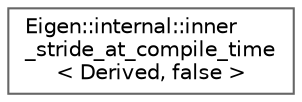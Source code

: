 digraph "类继承关系图"
{
 // LATEX_PDF_SIZE
  bgcolor="transparent";
  edge [fontname=Helvetica,fontsize=10,labelfontname=Helvetica,labelfontsize=10];
  node [fontname=Helvetica,fontsize=10,shape=box,height=0.2,width=0.4];
  rankdir="LR";
  Node0 [id="Node000000",label="Eigen::internal::inner\l_stride_at_compile_time\l\< Derived, false \>",height=0.2,width=0.4,color="grey40", fillcolor="white", style="filled",URL="$struct_eigen_1_1internal_1_1inner__stride__at__compile__time_3_01_derived_00_01false_01_4.html",tooltip=" "];
}
